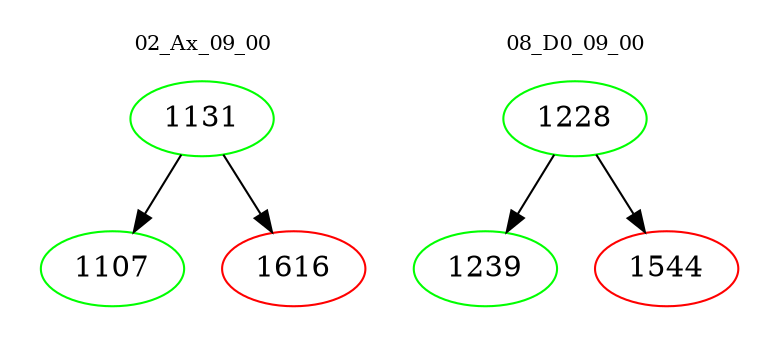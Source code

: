 digraph{
subgraph cluster_0 {
color = white
label = "02_Ax_09_00";
fontsize=10;
T0_1131 [label="1131", color="green"]
T0_1131 -> T0_1107 [color="black"]
T0_1107 [label="1107", color="green"]
T0_1131 -> T0_1616 [color="black"]
T0_1616 [label="1616", color="red"]
}
subgraph cluster_1 {
color = white
label = "08_D0_09_00";
fontsize=10;
T1_1228 [label="1228", color="green"]
T1_1228 -> T1_1239 [color="black"]
T1_1239 [label="1239", color="green"]
T1_1228 -> T1_1544 [color="black"]
T1_1544 [label="1544", color="red"]
}
}
